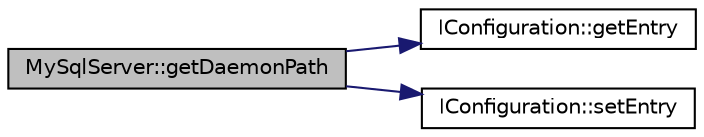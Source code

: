 digraph "MySqlServer::getDaemonPath"
{
 // LATEX_PDF_SIZE
  edge [fontname="Helvetica",fontsize="10",labelfontname="Helvetica",labelfontsize="10"];
  node [fontname="Helvetica",fontsize="10",shape=record];
  rankdir="LR";
  Node1 [label="MySqlServer::getDaemonPath",height=0.2,width=0.4,color="black", fillcolor="grey75", style="filled", fontcolor="black",tooltip=" "];
  Node1 -> Node2 [color="midnightblue",fontsize="10",style="solid",fontname="Helvetica"];
  Node2 [label="IConfiguration::getEntry",height=0.2,width=0.4,color="black", fillcolor="white", style="filled",URL="$struct_i_configuration.html#a56f21aac17f8a84e7c708081b922f595",tooltip=" "];
  Node1 -> Node3 [color="midnightblue",fontsize="10",style="solid",fontname="Helvetica"];
  Node3 [label="IConfiguration::setEntry",height=0.2,width=0.4,color="black", fillcolor="white", style="filled",URL="$struct_i_configuration.html#a3f387c30272b219a1be93b6f12610435",tooltip=" "];
}
